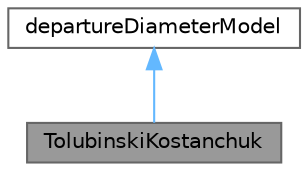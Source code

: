 digraph "TolubinskiKostanchuk"
{
 // LATEX_PDF_SIZE
  bgcolor="transparent";
  edge [fontname=Helvetica,fontsize=10,labelfontname=Helvetica,labelfontsize=10];
  node [fontname=Helvetica,fontsize=10,shape=box,height=0.2,width=0.4];
  Node1 [id="Node000001",label="TolubinskiKostanchuk",height=0.2,width=0.4,color="gray40", fillcolor="grey60", style="filled", fontcolor="black",tooltip="A correlation for bubble departure diameter modelling based on Tolubinski-Kostanchuk (1970) for boili..."];
  Node2 -> Node1 [id="edge1_Node000001_Node000002",dir="back",color="steelblue1",style="solid",tooltip=" "];
  Node2 [id="Node000002",label="departureDiameterModel",height=0.2,width=0.4,color="gray40", fillcolor="white", style="filled",URL="$classFoam_1_1wallBoilingModels_1_1departureDiameterModel.html",tooltip="Base class for bubble departure diameter models for boiling flows."];
}

